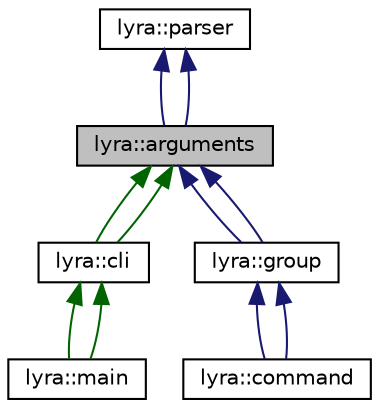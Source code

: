 digraph "lyra::arguments"
{
 // INTERACTIVE_SVG=YES
 // LATEX_PDF_SIZE
  edge [fontname="Helvetica",fontsize="10",labelfontname="Helvetica",labelfontsize="10"];
  node [fontname="Helvetica",fontsize="10",shape=record];
  Node1 [label="lyra::arguments",height=0.2,width=0.4,color="black", fillcolor="grey75", style="filled", fontcolor="black",tooltip=" "];
  Node2 -> Node1 [dir="back",color="midnightblue",fontsize="10",style="solid",fontname="Helvetica"];
  Node2 [label="lyra::parser",height=0.2,width=0.4,color="black", fillcolor="white", style="filled",URL="$classlyra_1_1parser.html",tooltip=" "];
  Node2 -> Node1 [dir="back",color="midnightblue",fontsize="10",style="solid",fontname="Helvetica"];
  Node1 -> Node3 [dir="back",color="darkgreen",fontsize="10",style="solid",fontname="Helvetica"];
  Node3 [label="lyra::cli",height=0.2,width=0.4,color="black", fillcolor="white", style="filled",URL="$classlyra_1_1cli.html",tooltip=" "];
  Node3 -> Node4 [dir="back",color="darkgreen",fontsize="10",style="solid",fontname="Helvetica"];
  Node4 [label="lyra::main",height=0.2,width=0.4,color="black", fillcolor="white", style="filled",URL="$classlyra_1_1main.html",tooltip=" "];
  Node3 -> Node4 [dir="back",color="darkgreen",fontsize="10",style="solid",fontname="Helvetica"];
  Node1 -> Node3 [dir="back",color="darkgreen",fontsize="10",style="solid",fontname="Helvetica"];
  Node1 -> Node5 [dir="back",color="midnightblue",fontsize="10",style="solid",fontname="Helvetica"];
  Node5 [label="lyra::group",height=0.2,width=0.4,color="black", fillcolor="white", style="filled",URL="$classlyra_1_1group.html",tooltip=" "];
  Node5 -> Node6 [dir="back",color="midnightblue",fontsize="10",style="solid",fontname="Helvetica"];
  Node6 [label="lyra::command",height=0.2,width=0.4,color="black", fillcolor="white", style="filled",URL="$classlyra_1_1command.html",tooltip=" "];
  Node5 -> Node6 [dir="back",color="midnightblue",fontsize="10",style="solid",fontname="Helvetica"];
  Node1 -> Node5 [dir="back",color="midnightblue",fontsize="10",style="solid",fontname="Helvetica"];
}
